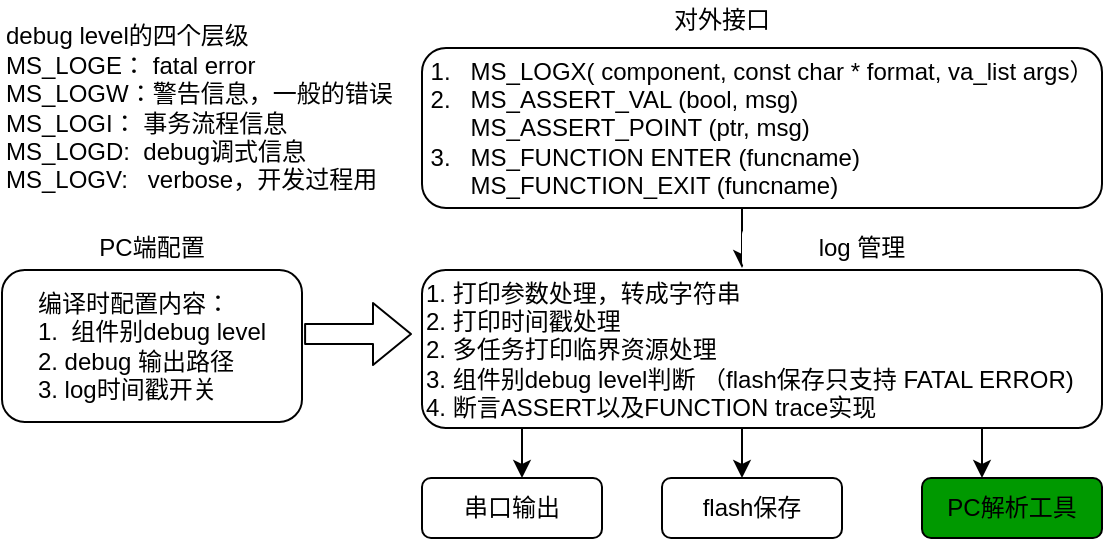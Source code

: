 <mxfile version="13.9.9" type="device"><diagram id="JCQFXhwQEaYnib8jttW9" name="第 1 页"><mxGraphModel dx="1422" dy="822" grid="1" gridSize="10" guides="1" tooltips="1" connect="1" arrows="1" fold="1" page="1" pageScale="1" pageWidth="1169" pageHeight="827" math="0" shadow="0"><root><mxCell id="0"/><mxCell id="1" parent="0"/><mxCell id="XdOklfiH5Hfv3rP-A6Se-1" value="&lt;span style=&quot;text-align: left&quot;&gt;1.&amp;nbsp; &amp;nbsp;MS_LOGX( component, const char * format, va_list args）&lt;/span&gt;&lt;br&gt;&lt;div style=&quot;text-align: left&quot;&gt;&lt;span&gt;2.&amp;nbsp; &amp;nbsp;&lt;/span&gt;&lt;span&gt;MS_ASSERT_VAL (bool, msg)&lt;/span&gt;&lt;/div&gt;&lt;div style=&quot;text-align: left&quot;&gt;&amp;nbsp; &amp;nbsp; &amp;nbsp; MS_ASSERT_POINT (ptr, msg)&lt;/div&gt;&lt;div style=&quot;text-align: left&quot;&gt;3.&amp;nbsp; &amp;nbsp;MS_FUNCTION ENTER (funcname)&lt;/div&gt;&lt;div style=&quot;text-align: left&quot;&gt;&amp;nbsp; &amp;nbsp; &amp;nbsp; MS_FUNCTION_EXIT (funcname)&lt;/div&gt;" style="rounded=1;whiteSpace=wrap;html=1;" parent="1" vertex="1"><mxGeometry x="240" y="280" width="340" height="80" as="geometry"/></mxCell><mxCell id="XdOklfiH5Hfv3rP-A6Se-2" value="&lt;span&gt;1. 打印参数处理，转成字符串&lt;/span&gt;&lt;br&gt;&lt;div&gt;&lt;span&gt;2. 打印时间戳处理&lt;/span&gt;&lt;/div&gt;&lt;div&gt;&lt;span&gt;2. 多任务打印临界资源处理&lt;/span&gt;&lt;/div&gt;&lt;div&gt;&lt;span&gt;3. 组件别debug level判断 （flash保存只支持 FATAL ERROR)&lt;/span&gt;&lt;/div&gt;&lt;div&gt;&lt;span&gt;4. 断言ASSERT以及FUNCTION trace实现&lt;/span&gt;&lt;/div&gt;" style="rounded=1;whiteSpace=wrap;html=1;align=left;" parent="1" vertex="1"><mxGeometry x="240" y="391" width="340" height="79" as="geometry"/></mxCell><mxCell id="XdOklfiH5Hfv3rP-A6Se-4" value="&lt;div style=&quot;text-align: left&quot;&gt;&lt;span&gt;编译时配置内容：&lt;/span&gt;&lt;br&gt;&lt;/div&gt;&lt;div style=&quot;text-align: left&quot;&gt;&lt;span&gt;1.&amp;nbsp; 组件别debug level&lt;/span&gt;&lt;/div&gt;&lt;div style=&quot;text-align: left&quot;&gt;&lt;span&gt;2. debug 输出路径&lt;/span&gt;&lt;/div&gt;&lt;div style=&quot;text-align: left&quot;&gt;&lt;span&gt;3. log时间戳开关&lt;/span&gt;&lt;/div&gt;" style="rounded=1;whiteSpace=wrap;html=1;" parent="1" vertex="1"><mxGeometry x="30" y="391" width="150" height="76" as="geometry"/></mxCell><mxCell id="XdOklfiH5Hfv3rP-A6Se-6" value="" style="endArrow=classic;html=1;" parent="1" edge="1"><mxGeometry width="50" height="50" relative="1" as="geometry"><mxPoint x="400" y="360" as="sourcePoint"/><mxPoint x="400" y="390" as="targetPoint"/></mxGeometry></mxCell><mxCell id="XdOklfiH5Hfv3rP-A6Se-7" value="" style="endArrow=classic;html=1;" parent="1" edge="1"><mxGeometry width="50" height="50" relative="1" as="geometry"><mxPoint x="290" y="470" as="sourcePoint"/><mxPoint x="290" y="495" as="targetPoint"/></mxGeometry></mxCell><mxCell id="XdOklfiH5Hfv3rP-A6Se-8" value="" style="endArrow=classic;html=1;" parent="1" edge="1"><mxGeometry width="50" height="50" relative="1" as="geometry"><mxPoint x="400" y="470" as="sourcePoint"/><mxPoint x="400" y="495" as="targetPoint"/></mxGeometry></mxCell><mxCell id="XdOklfiH5Hfv3rP-A6Se-9" value="" style="endArrow=classic;html=1;" parent="1" edge="1"><mxGeometry width="50" height="50" relative="1" as="geometry"><mxPoint x="520" y="470" as="sourcePoint"/><mxPoint x="520" y="495" as="targetPoint"/></mxGeometry></mxCell><mxCell id="XdOklfiH5Hfv3rP-A6Se-10" value="串口输出" style="rounded=1;whiteSpace=wrap;html=1;" parent="1" vertex="1"><mxGeometry x="240" y="495" width="90" height="30" as="geometry"/></mxCell><mxCell id="XdOklfiH5Hfv3rP-A6Se-11" value="flash保存" style="rounded=1;whiteSpace=wrap;html=1;" parent="1" vertex="1"><mxGeometry x="360" y="495" width="90" height="30" as="geometry"/></mxCell><mxCell id="XdOklfiH5Hfv3rP-A6Se-12" value="PC解析工具" style="rounded=1;whiteSpace=wrap;html=1;fillColor=#009900;" parent="1" vertex="1"><mxGeometry x="490" y="495" width="90" height="30" as="geometry"/></mxCell><mxCell id="XdOklfiH5Hfv3rP-A6Se-13" value="" style="shape=flexArrow;endArrow=classic;html=1;exitX=1.007;exitY=0.421;exitDx=0;exitDy=0;exitPerimeter=0;" parent="1" source="XdOklfiH5Hfv3rP-A6Se-4" edge="1"><mxGeometry width="50" height="50" relative="1" as="geometry"><mxPoint x="180" y="441" as="sourcePoint"/><mxPoint x="235" y="423" as="targetPoint"/></mxGeometry></mxCell><mxCell id="XdOklfiH5Hfv3rP-A6Se-14" value="对外接口" style="rounded=1;whiteSpace=wrap;html=1;fillColor=#FFFFFF;strokeColor=none;" parent="1" vertex="1"><mxGeometry x="330" y="256" width="120" height="20" as="geometry"/></mxCell><mxCell id="XdOklfiH5Hfv3rP-A6Se-15" value="log 管理" style="rounded=1;whiteSpace=wrap;html=1;fillColor=#FFFFFF;strokeColor=none;" parent="1" vertex="1"><mxGeometry x="400" y="370" width="120" height="20" as="geometry"/></mxCell><mxCell id="XdOklfiH5Hfv3rP-A6Se-16" value="PC端配置" style="rounded=1;whiteSpace=wrap;html=1;fillColor=#FFFFFF;strokeColor=none;" parent="1" vertex="1"><mxGeometry x="45" y="370" width="120" height="20" as="geometry"/></mxCell><mxCell id="XdOklfiH5Hfv3rP-A6Se-17" value="debug level的四个层级&amp;nbsp;&lt;br&gt;MS_LOGE： fatal error&lt;br&gt;MS_LOGW：警告信息，一般的错误&lt;br&gt;MS_LOGI： 事务流程信息&lt;br&gt;MS_LOGD:&amp;nbsp; debug调式信息&lt;br&gt;MS_LOGV:&amp;nbsp; &amp;nbsp;verbose，开发过程用" style="rounded=1;whiteSpace=wrap;html=1;fillColor=#FFFFFF;align=left;strokeColor=none;" parent="1" vertex="1"><mxGeometry x="30" y="270" width="200" height="80" as="geometry"/></mxCell></root></mxGraphModel></diagram></mxfile>
